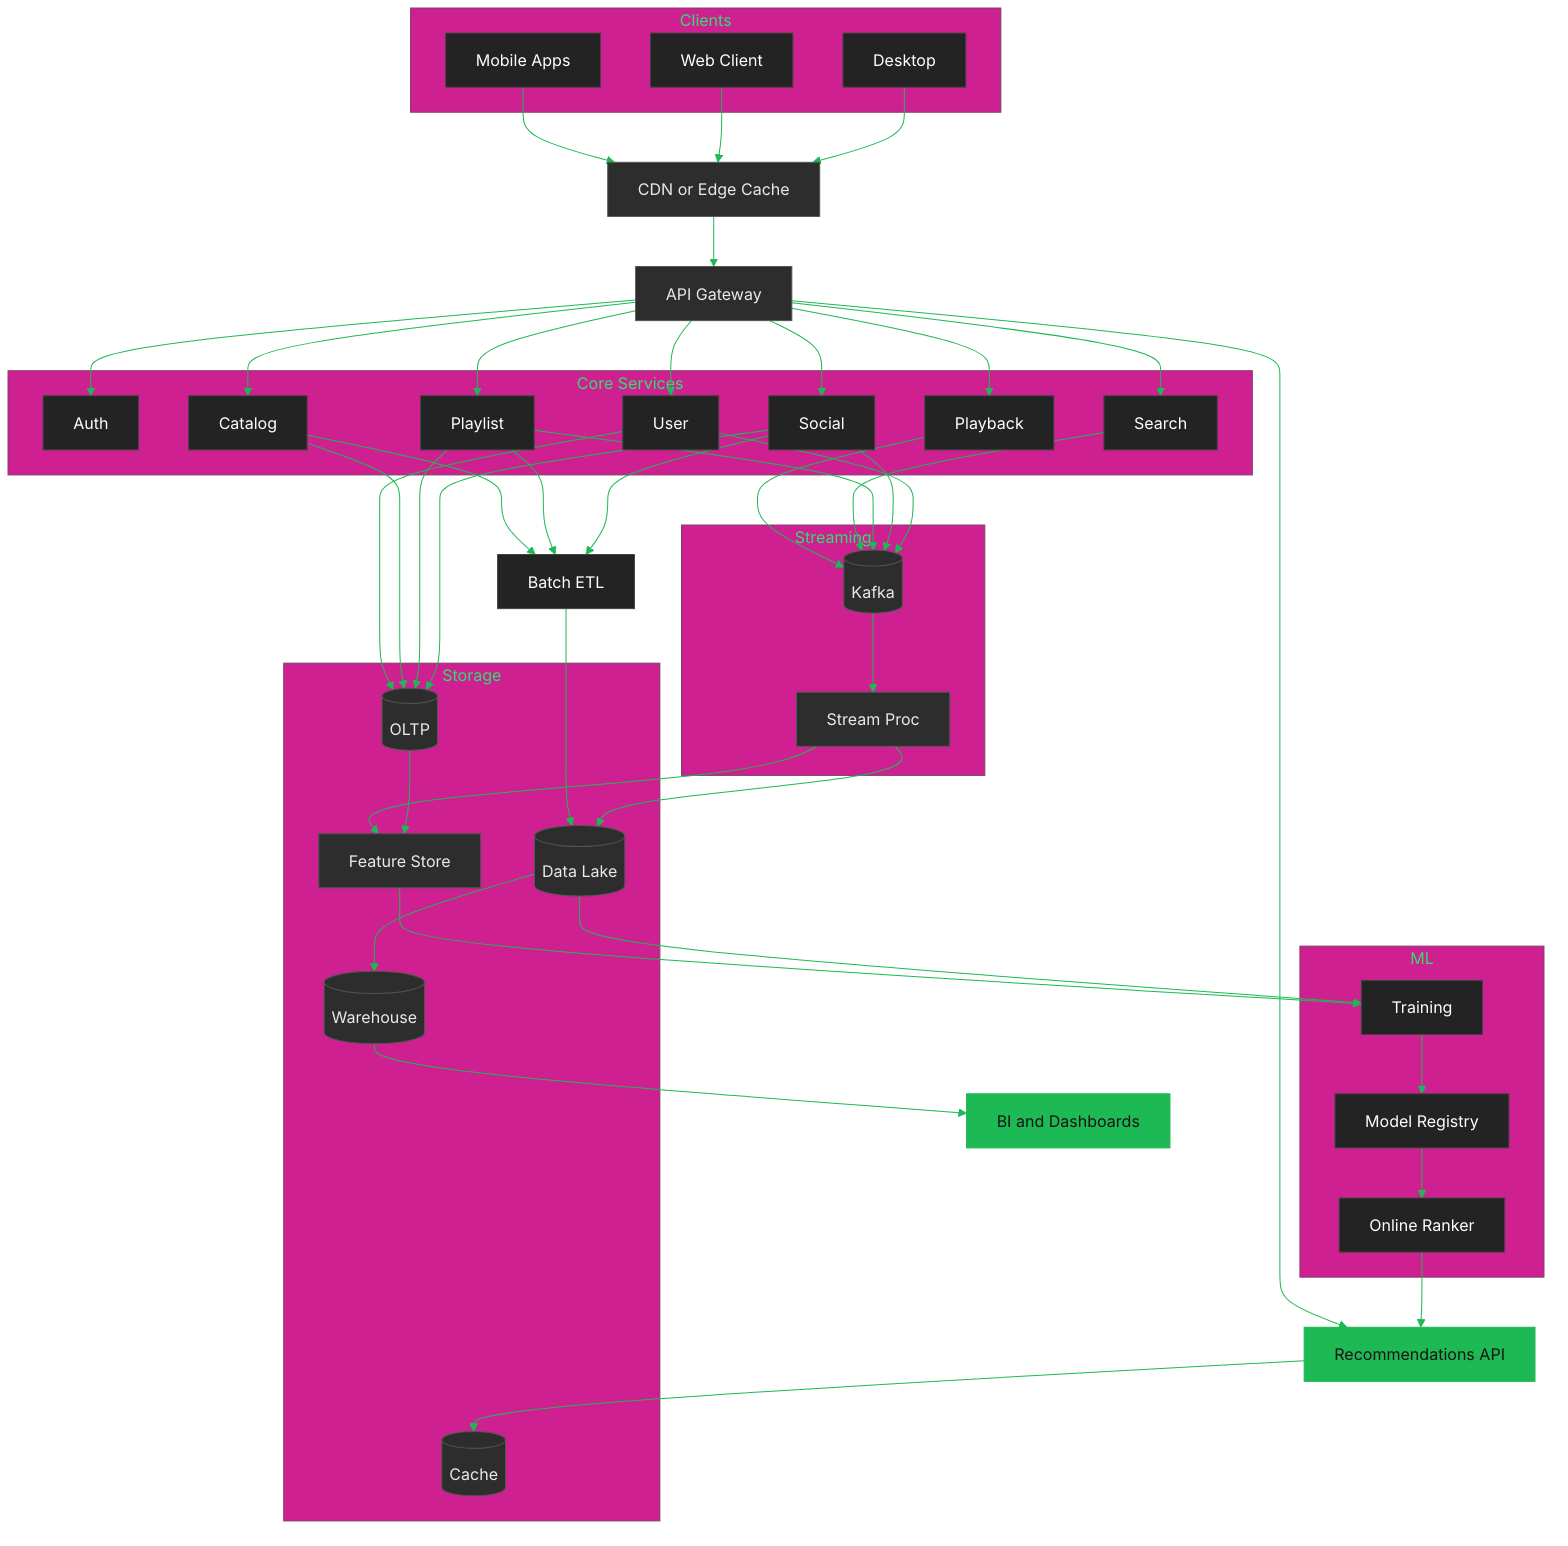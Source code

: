 %%{init: { 'theme': 'base', 'themeVariables': { 'primaryColor': '#1DB954', 'primaryTextColor': '#191414', 'primaryBorderColor': '#1DB954', 'lineColor': '#1DB954', 'fontFamily': 'Inter, Arial' } } }%%
flowchart TB
  classDef accent fill:#1DB954,stroke:#1DB954,color:#191414;
  classDef surface fill:#232323,stroke:#444,color:#fff;
  classDef neutral fill:#2d2d2d,stroke:#555,color:#eaeaea;

  subgraph Clients
    U1[Mobile Apps]
    U2[Web Client]
    U3[Desktop]
  end
  class U1,U2,U3 surface

  CDN[CDN or Edge Cache]
  API[API Gateway]
  class CDN,API neutral

  U1 --> CDN
  U2 --> CDN
  U3 --> CDN
  CDN --> API

  subgraph Core Services
    AUTH[Auth]
    USER[User]
    CATALOG[Catalog]
    PLAY[Playback]
    SEARCH[Search]
    PLAYLIST[Playlist]
    SOCIAL[Social]
  end
  class AUTH,USER,CATALOG,PLAY,SEARCH,PLAYLIST,SOCIAL surface

  API --> AUTH
  API --> USER
  API --> CATALOG
  API --> PLAY
  API --> SEARCH
  API --> PLAYLIST
  API --> SOCIAL

  RECO_API[Recommendations API]
  class RECO_API accent
  API --> RECO_API

  subgraph Streaming
    K[(Kafka)]
    SPROC[Stream Proc]
  end
  class K,SPROC neutral

  PLAY --> K
  SEARCH --> K
  PLAYLIST --> K
  SOCIAL --> K
  USER --> K

  subgraph Storage
    OLTP[(OLTP)]
    CACHE[(Cache)]
    FEATS[Feature Store]
    OLAP[(Data Lake)]
    WH[(Warehouse)]
  end
  class OLTP,CACHE,FEATS,OLAP,WH neutral

  USER --> OLTP
  CATALOG --> OLTP
  PLAYLIST --> OLTP
  SOCIAL --> OLTP
  RECO_API --> CACHE

  subgraph ML
    TRAIN[Training]
    REG[Model Registry]
    RANK[Online Ranker]
  end
  class TRAIN,REG,RANK surface

  K --> SPROC --> FEATS
  OLTP --> FEATS
  FEATS --> TRAIN
  OLAP --> TRAIN
  TRAIN --> REG --> RANK --> RECO_API

  ING[Batch ETL]
  class ING surface
  CATALOG --> ING
  PLAYLIST --> ING
  SOCIAL --> ING
  ING --> OLAP
  SPROC --> OLAP

  BI[BI and Dashboards]
  class BI accent
  OLAP --> WH --> BI